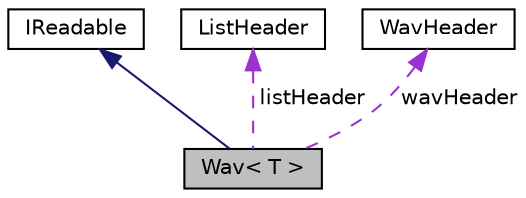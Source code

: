 digraph "Wav&lt; T &gt;"
{
  edge [fontname="Helvetica",fontsize="10",labelfontname="Helvetica",labelfontsize="10"];
  node [fontname="Helvetica",fontsize="10",shape=record];
  Node2 [label="Wav\< T \>",height=0.2,width=0.4,color="black", fillcolor="grey75", style="filled", fontcolor="black"];
  Node3 -> Node2 [dir="back",color="midnightblue",fontsize="10",style="solid",fontname="Helvetica"];
  Node3 [label="IReadable",height=0.2,width=0.4,color="black", fillcolor="white", style="filled",URL="$db/d81/classIReadable.html"];
  Node4 -> Node2 [dir="back",color="darkorchid3",fontsize="10",style="dashed",label=" listHeader" ,fontname="Helvetica"];
  Node4 [label="ListHeader",height=0.2,width=0.4,color="black", fillcolor="white", style="filled",URL="$d2/d9d/structListHeader.html"];
  Node5 -> Node2 [dir="back",color="darkorchid3",fontsize="10",style="dashed",label=" wavHeader" ,fontname="Helvetica"];
  Node5 [label="WavHeader",height=0.2,width=0.4,color="black", fillcolor="white", style="filled",URL="$df/d3a/structWavHeader.html"];
}
